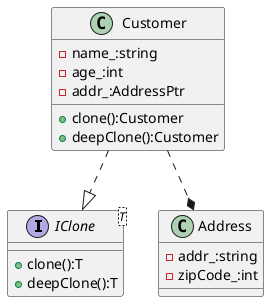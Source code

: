 @startuml
interface IClone<T>{
+clone():T
+deepClone():T
}

class Address{
-addr_:string
-zipCode_:int
}

class Customer{
-name_:string
-age_:int
-addr_:AddressPtr
+clone():Customer
+deepClone():Customer
}

Customer..|>IClone
Customer..*Address
@enduml
